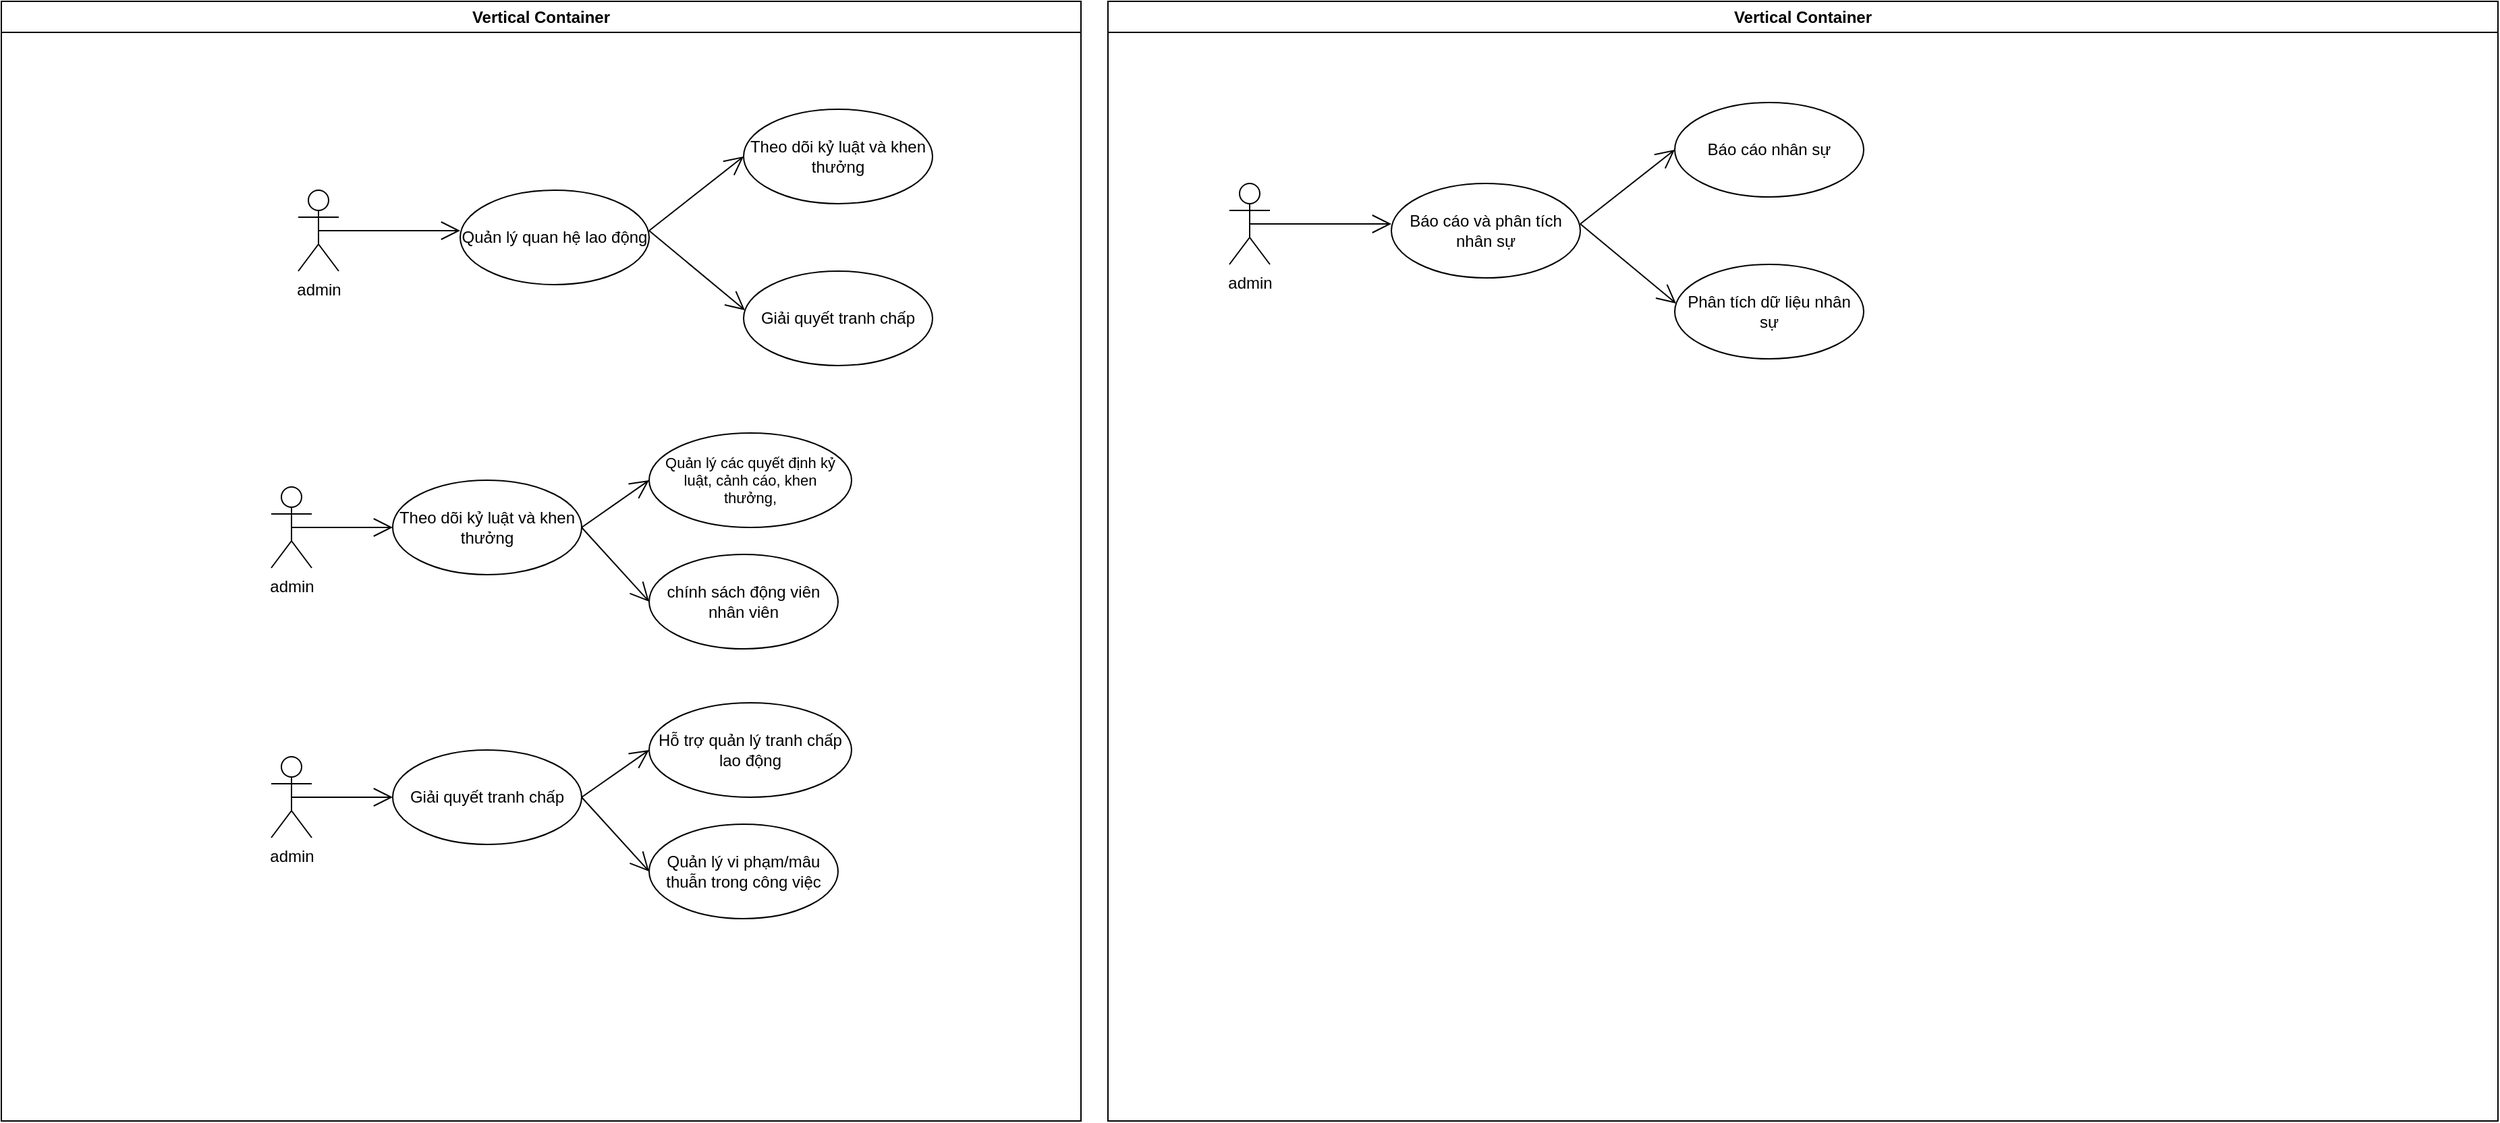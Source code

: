 <mxfile version="24.7.17" pages="2">
  <diagram name="Thien" id="dvhnbiW41tITDRndL7pf">
    <mxGraphModel dx="1753" dy="448" grid="1" gridSize="10" guides="1" tooltips="1" connect="1" arrows="1" fold="1" page="1" pageScale="1" pageWidth="827" pageHeight="1169" math="0" shadow="0">
      <root>
        <mxCell id="0" />
        <mxCell id="1" parent="0" />
        <mxCell id="UOAQJkc5fwZsPBONH712-1" value="Vertical Container" style="swimlane;whiteSpace=wrap;html=1;" vertex="1" parent="1">
          <mxGeometry x="-200" y="670" width="800" height="830" as="geometry" />
        </mxCell>
        <mxCell id="oMXl3L-jes-uX_w32ErL-1" value="admin" style="shape=umlActor;verticalLabelPosition=bottom;verticalAlign=top;html=1;outlineConnect=0;" parent="UOAQJkc5fwZsPBONH712-1" vertex="1">
          <mxGeometry x="220" y="140" width="30" height="60" as="geometry" />
        </mxCell>
        <mxCell id="oMXl3L-jes-uX_w32ErL-3" value="Quản lý quan hệ lao động" style="ellipse;whiteSpace=wrap;html=1;" parent="UOAQJkc5fwZsPBONH712-1" vertex="1">
          <mxGeometry x="340" y="140" width="140" height="70" as="geometry" />
        </mxCell>
        <mxCell id="oMXl3L-jes-uX_w32ErL-4" value="" style="endArrow=open;endFill=1;endSize=12;html=1;rounded=0;exitX=0.5;exitY=0.5;exitDx=0;exitDy=0;exitPerimeter=0;" parent="UOAQJkc5fwZsPBONH712-1" edge="1" source="oMXl3L-jes-uX_w32ErL-1">
          <mxGeometry width="160" relative="1" as="geometry">
            <mxPoint x="250" y="170" as="sourcePoint" />
            <mxPoint x="340" y="170" as="targetPoint" />
          </mxGeometry>
        </mxCell>
        <mxCell id="oMXl3L-jes-uX_w32ErL-5" value="" style="endArrow=open;endFill=1;endSize=12;html=1;rounded=0;entryX=0;entryY=0.5;entryDx=0;entryDy=0;" parent="UOAQJkc5fwZsPBONH712-1" target="oMXl3L-jes-uX_w32ErL-8" edge="1">
          <mxGeometry width="160" relative="1" as="geometry">
            <mxPoint x="480" y="170" as="sourcePoint" />
            <mxPoint x="540" y="110" as="targetPoint" />
          </mxGeometry>
        </mxCell>
        <mxCell id="oMXl3L-jes-uX_w32ErL-6" value="" style="endArrow=open;endFill=1;endSize=12;html=1;rounded=0;entryX=0.007;entryY=0.414;entryDx=0;entryDy=0;entryPerimeter=0;" parent="UOAQJkc5fwZsPBONH712-1" target="oMXl3L-jes-uX_w32ErL-9" edge="1">
          <mxGeometry width="160" relative="1" as="geometry">
            <mxPoint x="480" y="170" as="sourcePoint" />
            <mxPoint x="570" y="170" as="targetPoint" />
          </mxGeometry>
        </mxCell>
        <mxCell id="oMXl3L-jes-uX_w32ErL-8" value="Theo dõi kỷ luật và khen thưởng" style="ellipse;whiteSpace=wrap;html=1;" parent="UOAQJkc5fwZsPBONH712-1" vertex="1">
          <mxGeometry x="550" y="80" width="140" height="70" as="geometry" />
        </mxCell>
        <mxCell id="oMXl3L-jes-uX_w32ErL-9" value="Giải quyết tranh chấp" style="ellipse;whiteSpace=wrap;html=1;" parent="UOAQJkc5fwZsPBONH712-1" vertex="1">
          <mxGeometry x="550" y="200" width="140" height="70" as="geometry" />
        </mxCell>
        <mxCell id="oMXl3L-jes-uX_w32ErL-11" value="admin" style="shape=umlActor;verticalLabelPosition=bottom;verticalAlign=top;html=1;outlineConnect=0;" parent="UOAQJkc5fwZsPBONH712-1" vertex="1">
          <mxGeometry x="200" y="360" width="30" height="60" as="geometry" />
        </mxCell>
        <mxCell id="oMXl3L-jes-uX_w32ErL-12" value="" style="endArrow=open;endFill=1;endSize=12;html=1;rounded=0;exitX=0.5;exitY=0.5;exitDx=0;exitDy=0;exitPerimeter=0;" parent="UOAQJkc5fwZsPBONH712-1" source="oMXl3L-jes-uX_w32ErL-11" edge="1">
          <mxGeometry width="160" relative="1" as="geometry">
            <mxPoint x="260" y="180" as="sourcePoint" />
            <mxPoint x="290" y="390" as="targetPoint" />
          </mxGeometry>
        </mxCell>
        <mxCell id="oMXl3L-jes-uX_w32ErL-13" value="Theo dõi kỷ luật và khen thưởng" style="ellipse;whiteSpace=wrap;html=1;" parent="UOAQJkc5fwZsPBONH712-1" vertex="1">
          <mxGeometry x="290" y="355" width="140" height="70" as="geometry" />
        </mxCell>
        <mxCell id="oMXl3L-jes-uX_w32ErL-14" value="&lt;div style=&quot;font-size: 11px;&quot;&gt;&lt;span style=&quot;background-color: initial;&quot;&gt;&lt;font style=&quot;font-size: 11px;&quot;&gt;Quản lý các quyết định kỷ luật, cảnh cáo, khen&lt;/font&gt;&lt;/span&gt;&lt;/div&gt;&lt;div style=&quot;font-size: 11px;&quot;&gt;&lt;span style=&quot;background-color: initial;&quot;&gt;thưởng,&lt;/span&gt;&lt;/div&gt;" style="ellipse;whiteSpace=wrap;html=1;align=center;" parent="UOAQJkc5fwZsPBONH712-1" vertex="1">
          <mxGeometry x="480" y="320" width="150" height="70" as="geometry" />
        </mxCell>
        <mxCell id="oMXl3L-jes-uX_w32ErL-16" value="chính sách động viên nhân viên" style="ellipse;whiteSpace=wrap;html=1;" parent="UOAQJkc5fwZsPBONH712-1" vertex="1">
          <mxGeometry x="480" y="410" width="140" height="70" as="geometry" />
        </mxCell>
        <mxCell id="oMXl3L-jes-uX_w32ErL-17" value="" style="endArrow=open;endFill=1;endSize=12;html=1;rounded=0;entryX=0;entryY=0.5;entryDx=0;entryDy=0;exitX=1;exitY=0.5;exitDx=0;exitDy=0;" parent="UOAQJkc5fwZsPBONH712-1" source="oMXl3L-jes-uX_w32ErL-13" target="oMXl3L-jes-uX_w32ErL-14" edge="1">
          <mxGeometry width="160" relative="1" as="geometry">
            <mxPoint x="490" y="180" as="sourcePoint" />
            <mxPoint x="561" y="239" as="targetPoint" />
          </mxGeometry>
        </mxCell>
        <mxCell id="oMXl3L-jes-uX_w32ErL-18" value="" style="endArrow=open;endFill=1;endSize=12;html=1;rounded=0;entryX=0;entryY=0.5;entryDx=0;entryDy=0;exitX=1;exitY=0.5;exitDx=0;exitDy=0;" parent="UOAQJkc5fwZsPBONH712-1" source="oMXl3L-jes-uX_w32ErL-13" target="oMXl3L-jes-uX_w32ErL-16" edge="1">
          <mxGeometry width="160" relative="1" as="geometry">
            <mxPoint x="490" y="180" as="sourcePoint" />
            <mxPoint x="560" y="125" as="targetPoint" />
          </mxGeometry>
        </mxCell>
        <mxCell id="oMXl3L-jes-uX_w32ErL-19" value="admin" style="shape=umlActor;verticalLabelPosition=bottom;verticalAlign=top;html=1;outlineConnect=0;" parent="UOAQJkc5fwZsPBONH712-1" vertex="1">
          <mxGeometry x="200" y="560" width="30" height="60" as="geometry" />
        </mxCell>
        <mxCell id="oMXl3L-jes-uX_w32ErL-20" value="" style="endArrow=open;endFill=1;endSize=12;html=1;rounded=0;exitX=0.5;exitY=0.5;exitDx=0;exitDy=0;exitPerimeter=0;" parent="UOAQJkc5fwZsPBONH712-1" source="oMXl3L-jes-uX_w32ErL-19" edge="1">
          <mxGeometry width="160" relative="1" as="geometry">
            <mxPoint x="260" y="380" as="sourcePoint" />
            <mxPoint x="290" y="590" as="targetPoint" />
          </mxGeometry>
        </mxCell>
        <mxCell id="oMXl3L-jes-uX_w32ErL-21" value="Giải quyết tranh chấp" style="ellipse;whiteSpace=wrap;html=1;" parent="UOAQJkc5fwZsPBONH712-1" vertex="1">
          <mxGeometry x="290" y="555" width="140" height="70" as="geometry" />
        </mxCell>
        <mxCell id="oMXl3L-jes-uX_w32ErL-22" value="&lt;div style=&quot;font-size: 11px;&quot;&gt;&lt;span style=&quot;background-color: initial; font-size: 12px;&quot;&gt;Hỗ trợ quản lý&amp;nbsp;&lt;/span&gt;&lt;span style=&quot;background-color: initial; font-size: 12px;&quot;&gt;tranh chấp lao động&lt;/span&gt;&lt;br&gt;&lt;/div&gt;" style="ellipse;whiteSpace=wrap;html=1;align=center;" parent="UOAQJkc5fwZsPBONH712-1" vertex="1">
          <mxGeometry x="480" y="520" width="150" height="70" as="geometry" />
        </mxCell>
        <mxCell id="oMXl3L-jes-uX_w32ErL-23" value="Quản lý vi phạm/mâu thuẫn trong công việc" style="ellipse;whiteSpace=wrap;html=1;" parent="UOAQJkc5fwZsPBONH712-1" vertex="1">
          <mxGeometry x="480" y="610" width="140" height="70" as="geometry" />
        </mxCell>
        <mxCell id="oMXl3L-jes-uX_w32ErL-24" value="" style="endArrow=open;endFill=1;endSize=12;html=1;rounded=0;entryX=0;entryY=0.5;entryDx=0;entryDy=0;exitX=1;exitY=0.5;exitDx=0;exitDy=0;" parent="UOAQJkc5fwZsPBONH712-1" source="oMXl3L-jes-uX_w32ErL-21" target="oMXl3L-jes-uX_w32ErL-22" edge="1">
          <mxGeometry width="160" relative="1" as="geometry">
            <mxPoint x="490" y="380" as="sourcePoint" />
            <mxPoint x="561" y="439" as="targetPoint" />
          </mxGeometry>
        </mxCell>
        <mxCell id="oMXl3L-jes-uX_w32ErL-25" value="" style="endArrow=open;endFill=1;endSize=12;html=1;rounded=0;entryX=0;entryY=0.5;entryDx=0;entryDy=0;exitX=1;exitY=0.5;exitDx=0;exitDy=0;" parent="UOAQJkc5fwZsPBONH712-1" source="oMXl3L-jes-uX_w32ErL-21" target="oMXl3L-jes-uX_w32ErL-23" edge="1">
          <mxGeometry width="160" relative="1" as="geometry">
            <mxPoint x="490" y="380" as="sourcePoint" />
            <mxPoint x="560" y="325" as="targetPoint" />
          </mxGeometry>
        </mxCell>
        <mxCell id="UOAQJkc5fwZsPBONH712-2" value="Vertical Container" style="swimlane;whiteSpace=wrap;html=1;" vertex="1" parent="1">
          <mxGeometry x="620" y="670" width="1030" height="830" as="geometry" />
        </mxCell>
        <mxCell id="8u-JHY7vP-_lhxQzUfMQ-1" value="admin" style="shape=umlActor;verticalLabelPosition=bottom;verticalAlign=top;html=1;outlineConnect=0;" vertex="1" parent="UOAQJkc5fwZsPBONH712-2">
          <mxGeometry x="90" y="135" width="30" height="60" as="geometry" />
        </mxCell>
        <mxCell id="8u-JHY7vP-_lhxQzUfMQ-2" value="Báo cáo và phân tích nhân sự" style="ellipse;whiteSpace=wrap;html=1;" vertex="1" parent="UOAQJkc5fwZsPBONH712-2">
          <mxGeometry x="210" y="135" width="140" height="70" as="geometry" />
        </mxCell>
        <mxCell id="8u-JHY7vP-_lhxQzUfMQ-3" value="" style="endArrow=open;endFill=1;endSize=12;html=1;rounded=0;exitX=0.5;exitY=0.5;exitDx=0;exitDy=0;exitPerimeter=0;" edge="1" parent="UOAQJkc5fwZsPBONH712-2" source="8u-JHY7vP-_lhxQzUfMQ-1">
          <mxGeometry width="160" relative="1" as="geometry">
            <mxPoint x="120" y="165" as="sourcePoint" />
            <mxPoint x="210" y="165" as="targetPoint" />
          </mxGeometry>
        </mxCell>
        <mxCell id="8u-JHY7vP-_lhxQzUfMQ-4" value="" style="endArrow=open;endFill=1;endSize=12;html=1;rounded=0;entryX=0;entryY=0.5;entryDx=0;entryDy=0;" edge="1" parent="UOAQJkc5fwZsPBONH712-2" target="8u-JHY7vP-_lhxQzUfMQ-6">
          <mxGeometry width="160" relative="1" as="geometry">
            <mxPoint x="350" y="165" as="sourcePoint" />
            <mxPoint x="410" y="105" as="targetPoint" />
          </mxGeometry>
        </mxCell>
        <mxCell id="8u-JHY7vP-_lhxQzUfMQ-5" value="" style="endArrow=open;endFill=1;endSize=12;html=1;rounded=0;entryX=0.007;entryY=0.414;entryDx=0;entryDy=0;entryPerimeter=0;" edge="1" parent="UOAQJkc5fwZsPBONH712-2" target="8u-JHY7vP-_lhxQzUfMQ-7">
          <mxGeometry width="160" relative="1" as="geometry">
            <mxPoint x="350" y="165" as="sourcePoint" />
            <mxPoint x="440" y="165" as="targetPoint" />
          </mxGeometry>
        </mxCell>
        <mxCell id="8u-JHY7vP-_lhxQzUfMQ-6" value="Báo cáo nhân sự" style="ellipse;whiteSpace=wrap;html=1;" vertex="1" parent="UOAQJkc5fwZsPBONH712-2">
          <mxGeometry x="420" y="75" width="140" height="70" as="geometry" />
        </mxCell>
        <mxCell id="8u-JHY7vP-_lhxQzUfMQ-7" value="Phân tích dữ liệu nhân sự" style="ellipse;whiteSpace=wrap;html=1;" vertex="1" parent="UOAQJkc5fwZsPBONH712-2">
          <mxGeometry x="420" y="195" width="140" height="70" as="geometry" />
        </mxCell>
      </root>
    </mxGraphModel>
  </diagram>
  <diagram id="G_040rS-rvK46Dy64reg" name="Thanh">
    <mxGraphModel dx="2069" dy="713" grid="1" gridSize="10" guides="1" tooltips="1" connect="1" arrows="1" fold="1" page="1" pageScale="1" pageWidth="850" pageHeight="1100" math="0" shadow="0">
      <root>
        <mxCell id="0" />
        <mxCell id="1" parent="0" />
        <mxCell id="BlOGmnbrMbq8oMTxmr42-3" style="edgeStyle=orthogonalEdgeStyle;rounded=0;orthogonalLoop=1;jettySize=auto;html=1;entryX=0.5;entryY=0;entryDx=0;entryDy=0;" edge="1" parent="1" source="1hXFx9EmigmVSkQ63bgH-1" target="1hXFx9EmigmVSkQ63bgH-2">
          <mxGeometry relative="1" as="geometry" />
        </mxCell>
        <mxCell id="1hXFx9EmigmVSkQ63bgH-1" value="Administrator" style="shape=umlActor;verticalLabelPosition=bottom;verticalAlign=top;html=1;outlineConnect=0;" vertex="1" parent="1">
          <mxGeometry x="410" y="580" width="30" height="60" as="geometry" />
        </mxCell>
        <mxCell id="BlOGmnbrMbq8oMTxmr42-4" style="edgeStyle=orthogonalEdgeStyle;rounded=0;orthogonalLoop=1;jettySize=auto;html=1;entryX=1;entryY=0.5;entryDx=0;entryDy=0;" edge="1" parent="1" source="1hXFx9EmigmVSkQ63bgH-2" target="1hXFx9EmigmVSkQ63bgH-3">
          <mxGeometry relative="1" as="geometry" />
        </mxCell>
        <mxCell id="BlOGmnbrMbq8oMTxmr42-5" style="edgeStyle=orthogonalEdgeStyle;rounded=0;orthogonalLoop=1;jettySize=auto;html=1;entryX=0.5;entryY=0;entryDx=0;entryDy=0;" edge="1" parent="1" source="1hXFx9EmigmVSkQ63bgH-2" target="1hXFx9EmigmVSkQ63bgH-4">
          <mxGeometry relative="1" as="geometry" />
        </mxCell>
        <mxCell id="1hXFx9EmigmVSkQ63bgH-2" value="Đăng nhập" style="ellipse;whiteSpace=wrap;html=1;" vertex="1" parent="1">
          <mxGeometry x="365" y="720" width="120" height="80" as="geometry" />
        </mxCell>
        <mxCell id="1hXFx9EmigmVSkQ63bgH-3" value="Đăng nhập không thành công" style="ellipse;whiteSpace=wrap;html=1;" vertex="1" parent="1">
          <mxGeometry x="130" y="720" width="120" height="80" as="geometry" />
        </mxCell>
        <mxCell id="1hXFx9EmigmVSkQ63bgH-4" value="Đăng nhập thành công và xác nhận role admin" style="ellipse;whiteSpace=wrap;html=1;" vertex="1" parent="1">
          <mxGeometry x="365" y="840" width="120" height="80" as="geometry" />
        </mxCell>
        <mxCell id="1hXFx9EmigmVSkQ63bgH-5" value="Quản lý thông tin cá nhân" style="ellipse;whiteSpace=wrap;html=1;" vertex="1" parent="1">
          <mxGeometry x="90" y="980" width="120" height="80" as="geometry" />
        </mxCell>
        <mxCell id="1hXFx9EmigmVSkQ63bgH-7" value="Lưu trữ và quản lý các tài liệu pháp lý" style="ellipse;whiteSpace=wrap;html=1;" vertex="1" parent="1">
          <mxGeometry x="365" y="1010" width="120" height="80" as="geometry" />
        </mxCell>
        <mxCell id="1hXFx9EmigmVSkQ63bgH-8" value="Quản lý thông tin về lịch sử công việc" style="ellipse;whiteSpace=wrap;html=1;" vertex="1" parent="1">
          <mxGeometry x="610" y="990" width="120" height="80" as="geometry" />
        </mxCell>
        <mxCell id="BlOGmnbrMbq8oMTxmr42-6" value="" style="endArrow=classic;html=1;rounded=0;exitX=0.5;exitY=1;exitDx=0;exitDy=0;entryX=1;entryY=0.5;entryDx=0;entryDy=0;" edge="1" parent="1" source="1hXFx9EmigmVSkQ63bgH-4" target="1hXFx9EmigmVSkQ63bgH-5">
          <mxGeometry width="50" height="50" relative="1" as="geometry">
            <mxPoint x="315" y="920" as="sourcePoint" />
            <mxPoint x="380" y="900" as="targetPoint" />
          </mxGeometry>
        </mxCell>
        <mxCell id="BlOGmnbrMbq8oMTxmr42-7" value="" style="endArrow=classic;html=1;rounded=0;exitX=0.5;exitY=1;exitDx=0;exitDy=0;entryX=0.5;entryY=0;entryDx=0;entryDy=0;" edge="1" parent="1" source="1hXFx9EmigmVSkQ63bgH-4" target="1hXFx9EmigmVSkQ63bgH-7">
          <mxGeometry width="50" height="50" relative="1" as="geometry">
            <mxPoint x="315" y="920" as="sourcePoint" />
            <mxPoint x="380" y="900" as="targetPoint" />
          </mxGeometry>
        </mxCell>
        <mxCell id="BlOGmnbrMbq8oMTxmr42-8" value="" style="endArrow=classic;html=1;rounded=0;exitX=0.5;exitY=1;exitDx=0;exitDy=0;entryX=0;entryY=0.5;entryDx=0;entryDy=0;" edge="1" parent="1" source="1hXFx9EmigmVSkQ63bgH-4" target="1hXFx9EmigmVSkQ63bgH-8">
          <mxGeometry width="50" height="50" relative="1" as="geometry">
            <mxPoint x="440" y="950" as="sourcePoint" />
            <mxPoint x="490" y="900" as="targetPoint" />
          </mxGeometry>
        </mxCell>
        <mxCell id="BlOGmnbrMbq8oMTxmr42-11" value="Quản lý các thông tin của nhân viên" style="ellipse;whiteSpace=wrap;html=1;" vertex="1" parent="1">
          <mxGeometry x="-120" y="860" width="120" height="80" as="geometry" />
        </mxCell>
        <mxCell id="DSuTDHz4R0uBNqmg7xrg-1" value="Quản lý hợp đồng" style="ellipse;whiteSpace=wrap;html=1;" vertex="1" parent="1">
          <mxGeometry x="-120" y="980" width="120" height="80" as="geometry" />
        </mxCell>
        <mxCell id="DSuTDHz4R0uBNqmg7xrg-2" value="" style="endArrow=classic;html=1;rounded=0;exitX=0;exitY=0.5;exitDx=0;exitDy=0;entryX=1;entryY=0.5;entryDx=0;entryDy=0;" edge="1" parent="1" source="1hXFx9EmigmVSkQ63bgH-5" target="BlOGmnbrMbq8oMTxmr42-11">
          <mxGeometry width="50" height="50" relative="1" as="geometry">
            <mxPoint x="530" y="970" as="sourcePoint" />
            <mxPoint x="10" y="910" as="targetPoint" />
          </mxGeometry>
        </mxCell>
        <mxCell id="DSuTDHz4R0uBNqmg7xrg-4" value="Quản lý tiền lương" style="ellipse;whiteSpace=wrap;html=1;" vertex="1" parent="1">
          <mxGeometry x="-120" y="1100" width="120" height="80" as="geometry" />
        </mxCell>
        <mxCell id="DSuTDHz4R0uBNqmg7xrg-6" value="" style="endArrow=classic;html=1;rounded=0;entryX=1;entryY=0.5;entryDx=0;entryDy=0;exitX=0;exitY=0.5;exitDx=0;exitDy=0;" edge="1" parent="1" source="1hXFx9EmigmVSkQ63bgH-5" target="DSuTDHz4R0uBNqmg7xrg-1">
          <mxGeometry width="50" height="50" relative="1" as="geometry">
            <mxPoint x="380" y="970" as="sourcePoint" />
            <mxPoint x="430" y="920" as="targetPoint" />
          </mxGeometry>
        </mxCell>
        <mxCell id="DSuTDHz4R0uBNqmg7xrg-7" value="" style="endArrow=classic;html=1;rounded=0;exitX=0;exitY=0.5;exitDx=0;exitDy=0;entryX=1;entryY=0.5;entryDx=0;entryDy=0;" edge="1" parent="1" source="1hXFx9EmigmVSkQ63bgH-5" target="DSuTDHz4R0uBNqmg7xrg-4">
          <mxGeometry width="50" height="50" relative="1" as="geometry">
            <mxPoint x="380" y="970" as="sourcePoint" />
            <mxPoint x="430" y="920" as="targetPoint" />
          </mxGeometry>
        </mxCell>
        <mxCell id="DSuTDHz4R0uBNqmg7xrg-8" value="Lưu trữ, quản lý các giấy tờ liên quan" style="ellipse;whiteSpace=wrap;html=1;" vertex="1" parent="1">
          <mxGeometry x="200" y="1160" width="120" height="80" as="geometry" />
        </mxCell>
        <mxCell id="7T4oKW2bF-EINl2WYftm-1" value="" style="endArrow=classic;html=1;rounded=0;entryX=0.5;entryY=0;entryDx=0;entryDy=0;exitX=0.5;exitY=1;exitDx=0;exitDy=0;" edge="1" parent="1" target="DSuTDHz4R0uBNqmg7xrg-8">
          <mxGeometry width="50" height="50" relative="1" as="geometry">
            <mxPoint x="425" y="1090" as="sourcePoint" />
            <mxPoint x="230" y="950" as="targetPoint" />
          </mxGeometry>
        </mxCell>
        <mxCell id="7T4oKW2bF-EINl2WYftm-3" value="Lưu trữ các quyết định về lương, lương thưởng" style="ellipse;whiteSpace=wrap;html=1;" vertex="1" parent="1">
          <mxGeometry x="550" y="1160" width="120" height="80" as="geometry" />
        </mxCell>
        <mxCell id="7T4oKW2bF-EINl2WYftm-4" value="Lưu trữ các biên bản kỷ luật, thông báo chấm dứt hợp đồng" style="ellipse;whiteSpace=wrap;html=1;" vertex="1" parent="1">
          <mxGeometry x="365" y="1160" width="120" height="80" as="geometry" />
        </mxCell>
        <mxCell id="7T4oKW2bF-EINl2WYftm-5" value="" style="endArrow=classic;html=1;rounded=0;exitX=0.5;exitY=1;exitDx=0;exitDy=0;entryX=0.5;entryY=0;entryDx=0;entryDy=0;" edge="1" parent="1" target="7T4oKW2bF-EINl2WYftm-4">
          <mxGeometry width="50" height="50" relative="1" as="geometry">
            <mxPoint x="425" y="1090" as="sourcePoint" />
            <mxPoint x="230" y="950" as="targetPoint" />
          </mxGeometry>
        </mxCell>
        <mxCell id="7T4oKW2bF-EINl2WYftm-6" value="" style="endArrow=classic;html=1;rounded=0;exitX=0.5;exitY=1;exitDx=0;exitDy=0;entryX=0.5;entryY=0;entryDx=0;entryDy=0;" edge="1" parent="1" target="7T4oKW2bF-EINl2WYftm-3">
          <mxGeometry width="50" height="50" relative="1" as="geometry">
            <mxPoint x="425" y="1090" as="sourcePoint" />
            <mxPoint x="230" y="950" as="targetPoint" />
          </mxGeometry>
        </mxCell>
        <mxCell id="7T4oKW2bF-EINl2WYftm-7" value="Quản lý thông tin về chức vụ và vị trí" style="ellipse;whiteSpace=wrap;html=1;" vertex="1" parent="1">
          <mxGeometry x="840" y="840" width="120" height="80" as="geometry" />
        </mxCell>
        <mxCell id="7T4oKW2bF-EINl2WYftm-8" value="Quản lý thời gian làm việc và nghỉ việc" style="ellipse;whiteSpace=wrap;html=1;" vertex="1" parent="1">
          <mxGeometry x="840" y="940" width="120" height="80" as="geometry" />
        </mxCell>
        <mxCell id="7T4oKW2bF-EINl2WYftm-9" value="Quản lý, tạo báo cáo về lịch sử công việc" style="ellipse;whiteSpace=wrap;html=1;" vertex="1" parent="1">
          <mxGeometry x="840" y="1050" width="120" height="80" as="geometry" />
        </mxCell>
        <mxCell id="7T4oKW2bF-EINl2WYftm-10" value="Lưu trữ thông tin về dự án các nhân viên đang thực hiện" style="ellipse;whiteSpace=wrap;html=1;" vertex="1" parent="1">
          <mxGeometry x="840" y="1160" width="120" height="80" as="geometry" />
        </mxCell>
        <mxCell id="7T4oKW2bF-EINl2WYftm-11" value="" style="endArrow=classic;html=1;rounded=0;exitX=1;exitY=0.5;exitDx=0;exitDy=0;entryX=0;entryY=0.5;entryDx=0;entryDy=0;" edge="1" parent="1" source="1hXFx9EmigmVSkQ63bgH-8" target="7T4oKW2bF-EINl2WYftm-7">
          <mxGeometry width="50" height="50" relative="1" as="geometry">
            <mxPoint x="390" y="1100" as="sourcePoint" />
            <mxPoint x="440" y="1050" as="targetPoint" />
          </mxGeometry>
        </mxCell>
        <mxCell id="7T4oKW2bF-EINl2WYftm-13" value="" style="endArrow=classic;html=1;rounded=0;entryX=0;entryY=0.5;entryDx=0;entryDy=0;exitX=1;exitY=0.5;exitDx=0;exitDy=0;" edge="1" parent="1" source="1hXFx9EmigmVSkQ63bgH-8" target="7T4oKW2bF-EINl2WYftm-8">
          <mxGeometry width="50" height="50" relative="1" as="geometry">
            <mxPoint x="390" y="1100" as="sourcePoint" />
            <mxPoint x="440" y="1050" as="targetPoint" />
          </mxGeometry>
        </mxCell>
        <mxCell id="7T4oKW2bF-EINl2WYftm-14" value="" style="endArrow=classic;html=1;rounded=0;entryX=0;entryY=0.5;entryDx=0;entryDy=0;exitX=1;exitY=0.5;exitDx=0;exitDy=0;" edge="1" parent="1" source="1hXFx9EmigmVSkQ63bgH-8" target="7T4oKW2bF-EINl2WYftm-9">
          <mxGeometry width="50" height="50" relative="1" as="geometry">
            <mxPoint x="390" y="1100" as="sourcePoint" />
            <mxPoint x="440" y="1050" as="targetPoint" />
          </mxGeometry>
        </mxCell>
        <mxCell id="7T4oKW2bF-EINl2WYftm-15" value="" style="endArrow=classic;html=1;rounded=0;entryX=0;entryY=0.5;entryDx=0;entryDy=0;exitX=1;exitY=0.5;exitDx=0;exitDy=0;" edge="1" parent="1" source="1hXFx9EmigmVSkQ63bgH-8" target="7T4oKW2bF-EINl2WYftm-10">
          <mxGeometry width="50" height="50" relative="1" as="geometry">
            <mxPoint x="390" y="1100" as="sourcePoint" />
            <mxPoint x="440" y="1050" as="targetPoint" />
          </mxGeometry>
        </mxCell>
      </root>
    </mxGraphModel>
  </diagram>
</mxfile>

